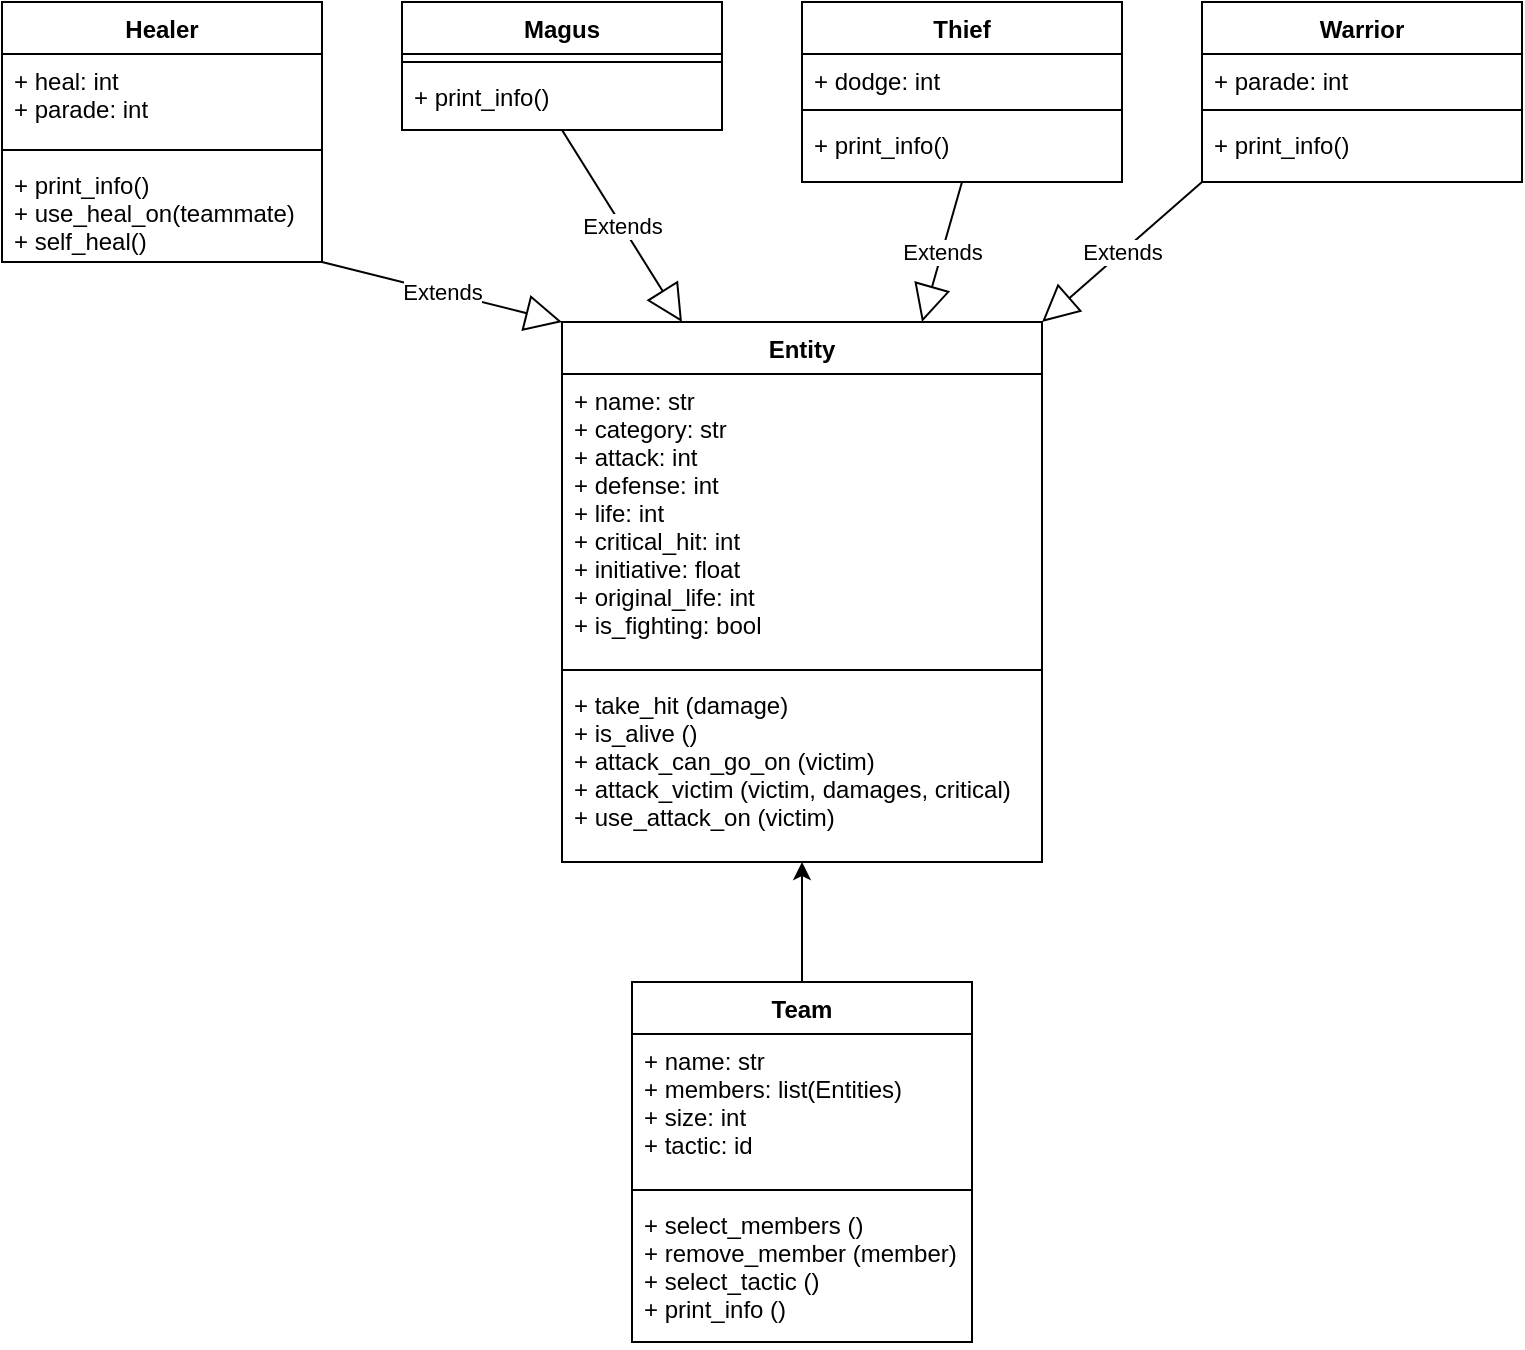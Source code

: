 <mxfile version="20.3.0" type="device"><diagram id="6Rw09W3ft10w3jE4flVF" name="Page-1"><mxGraphModel dx="932" dy="658" grid="1" gridSize="10" guides="1" tooltips="1" connect="1" arrows="1" fold="1" page="1" pageScale="1" pageWidth="827" pageHeight="1169" math="0" shadow="0"><root><mxCell id="0"/><mxCell id="1" parent="0"/><mxCell id="Ip9YsB-FPthDoGXicAgf-5" value="Entity" style="swimlane;fontStyle=1;align=center;verticalAlign=top;childLayout=stackLayout;horizontal=1;startSize=26;horizontalStack=0;resizeParent=1;resizeParentMax=0;resizeLast=0;collapsible=1;marginBottom=0;" parent="1" vertex="1"><mxGeometry x="320" y="200" width="240" height="270" as="geometry"/></mxCell><mxCell id="Ip9YsB-FPthDoGXicAgf-6" value="+ name: str&#10;+ category: str&#10;+ attack: int&#10;+ defense: int&#10;+ life: int&#10;+ critical_hit: int&#10;+ initiative: float &#10;+ original_life: int&#10;+ is_fighting: bool" style="text;strokeColor=none;fillColor=none;align=left;verticalAlign=top;spacingLeft=4;spacingRight=4;overflow=hidden;rotatable=0;points=[[0,0.5],[1,0.5]];portConstraint=eastwest;" parent="Ip9YsB-FPthDoGXicAgf-5" vertex="1"><mxGeometry y="26" width="240" height="144" as="geometry"/></mxCell><mxCell id="Ip9YsB-FPthDoGXicAgf-7" value="" style="line;strokeWidth=1;fillColor=none;align=left;verticalAlign=middle;spacingTop=-1;spacingLeft=3;spacingRight=3;rotatable=0;labelPosition=right;points=[];portConstraint=eastwest;strokeColor=inherit;" parent="Ip9YsB-FPthDoGXicAgf-5" vertex="1"><mxGeometry y="170" width="240" height="8" as="geometry"/></mxCell><mxCell id="Ip9YsB-FPthDoGXicAgf-8" value="+ take_hit (damage)&#10;+ is_alive ()&#10;+ attack_can_go_on (victim)&#10;+ attack_victim (victim, damages, critical)&#10;+ use_attack_on (victim)&#10;" style="text;strokeColor=none;fillColor=none;align=left;verticalAlign=top;spacingLeft=4;spacingRight=4;overflow=hidden;rotatable=0;points=[[0,0.5],[1,0.5]];portConstraint=eastwest;" parent="Ip9YsB-FPthDoGXicAgf-5" vertex="1"><mxGeometry y="178" width="240" height="92" as="geometry"/></mxCell><mxCell id="Ip9YsB-FPthDoGXicAgf-9" value="Healer" style="swimlane;fontStyle=1;align=center;verticalAlign=top;childLayout=stackLayout;horizontal=1;startSize=26;horizontalStack=0;resizeParent=1;resizeParentMax=0;resizeLast=0;collapsible=1;marginBottom=0;" parent="1" vertex="1"><mxGeometry x="40" y="40" width="160" height="130" as="geometry"/></mxCell><mxCell id="Ip9YsB-FPthDoGXicAgf-10" value="+ heal: int&#10;+ parade: int" style="text;strokeColor=none;fillColor=none;align=left;verticalAlign=top;spacingLeft=4;spacingRight=4;overflow=hidden;rotatable=0;points=[[0,0.5],[1,0.5]];portConstraint=eastwest;" parent="Ip9YsB-FPthDoGXicAgf-9" vertex="1"><mxGeometry y="26" width="160" height="44" as="geometry"/></mxCell><mxCell id="Ip9YsB-FPthDoGXicAgf-11" value="" style="line;strokeWidth=1;fillColor=none;align=left;verticalAlign=middle;spacingTop=-1;spacingLeft=3;spacingRight=3;rotatable=0;labelPosition=right;points=[];portConstraint=eastwest;strokeColor=inherit;" parent="Ip9YsB-FPthDoGXicAgf-9" vertex="1"><mxGeometry y="70" width="160" height="8" as="geometry"/></mxCell><mxCell id="Ip9YsB-FPthDoGXicAgf-12" value="+ print_info()&#10;+ use_heal_on(teammate)&#10;+ self_heal()" style="text;strokeColor=none;fillColor=none;align=left;verticalAlign=top;spacingLeft=4;spacingRight=4;overflow=hidden;rotatable=0;points=[[0,0.5],[1,0.5]];portConstraint=eastwest;" parent="Ip9YsB-FPthDoGXicAgf-9" vertex="1"><mxGeometry y="78" width="160" height="52" as="geometry"/></mxCell><mxCell id="Ip9YsB-FPthDoGXicAgf-17" value="Thief" style="swimlane;fontStyle=1;align=center;verticalAlign=top;childLayout=stackLayout;horizontal=1;startSize=26;horizontalStack=0;resizeParent=1;resizeParentMax=0;resizeLast=0;collapsible=1;marginBottom=0;" parent="1" vertex="1"><mxGeometry x="440" y="40" width="160" height="90" as="geometry"/></mxCell><mxCell id="Ip9YsB-FPthDoGXicAgf-18" value="+ dodge: int" style="text;strokeColor=none;fillColor=none;align=left;verticalAlign=top;spacingLeft=4;spacingRight=4;overflow=hidden;rotatable=0;points=[[0,0.5],[1,0.5]];portConstraint=eastwest;" parent="Ip9YsB-FPthDoGXicAgf-17" vertex="1"><mxGeometry y="26" width="160" height="24" as="geometry"/></mxCell><mxCell id="Ip9YsB-FPthDoGXicAgf-19" value="" style="line;strokeWidth=1;fillColor=none;align=left;verticalAlign=middle;spacingTop=-1;spacingLeft=3;spacingRight=3;rotatable=0;labelPosition=right;points=[];portConstraint=eastwest;strokeColor=inherit;" parent="Ip9YsB-FPthDoGXicAgf-17" vertex="1"><mxGeometry y="50" width="160" height="8" as="geometry"/></mxCell><mxCell id="Ip9YsB-FPthDoGXicAgf-20" value="+ print_info()" style="text;strokeColor=none;fillColor=none;align=left;verticalAlign=top;spacingLeft=4;spacingRight=4;overflow=hidden;rotatable=0;points=[[0,0.5],[1,0.5]];portConstraint=eastwest;" parent="Ip9YsB-FPthDoGXicAgf-17" vertex="1"><mxGeometry y="58" width="160" height="32" as="geometry"/></mxCell><mxCell id="Ip9YsB-FPthDoGXicAgf-21" value="Warrior" style="swimlane;fontStyle=1;align=center;verticalAlign=top;childLayout=stackLayout;horizontal=1;startSize=26;horizontalStack=0;resizeParent=1;resizeParentMax=0;resizeLast=0;collapsible=1;marginBottom=0;" parent="1" vertex="1"><mxGeometry x="640" y="40" width="160" height="90" as="geometry"/></mxCell><mxCell id="Ip9YsB-FPthDoGXicAgf-22" value="+ parade: int" style="text;strokeColor=none;fillColor=none;align=left;verticalAlign=top;spacingLeft=4;spacingRight=4;overflow=hidden;rotatable=0;points=[[0,0.5],[1,0.5]];portConstraint=eastwest;" parent="Ip9YsB-FPthDoGXicAgf-21" vertex="1"><mxGeometry y="26" width="160" height="24" as="geometry"/></mxCell><mxCell id="Ip9YsB-FPthDoGXicAgf-23" value="" style="line;strokeWidth=1;fillColor=none;align=left;verticalAlign=middle;spacingTop=-1;spacingLeft=3;spacingRight=3;rotatable=0;labelPosition=right;points=[];portConstraint=eastwest;strokeColor=inherit;" parent="Ip9YsB-FPthDoGXicAgf-21" vertex="1"><mxGeometry y="50" width="160" height="8" as="geometry"/></mxCell><mxCell id="Ip9YsB-FPthDoGXicAgf-24" value="+ print_info()" style="text;strokeColor=none;fillColor=none;align=left;verticalAlign=top;spacingLeft=4;spacingRight=4;overflow=hidden;rotatable=0;points=[[0,0.5],[1,0.5]];portConstraint=eastwest;" parent="Ip9YsB-FPthDoGXicAgf-21" vertex="1"><mxGeometry y="58" width="160" height="32" as="geometry"/></mxCell><mxCell id="Ip9YsB-FPthDoGXicAgf-25" value="Magus" style="swimlane;fontStyle=1;align=center;verticalAlign=top;childLayout=stackLayout;horizontal=1;startSize=26;horizontalStack=0;resizeParent=1;resizeParentMax=0;resizeLast=0;collapsible=1;marginBottom=0;" parent="1" vertex="1"><mxGeometry x="240" y="40" width="160" height="64" as="geometry"/></mxCell><mxCell id="Ip9YsB-FPthDoGXicAgf-27" value="" style="line;strokeWidth=1;fillColor=none;align=left;verticalAlign=middle;spacingTop=-1;spacingLeft=3;spacingRight=3;rotatable=0;labelPosition=right;points=[];portConstraint=eastwest;strokeColor=inherit;" parent="Ip9YsB-FPthDoGXicAgf-25" vertex="1"><mxGeometry y="26" width="160" height="8" as="geometry"/></mxCell><mxCell id="Ip9YsB-FPthDoGXicAgf-28" value="+ print_info()" style="text;strokeColor=none;fillColor=none;align=left;verticalAlign=top;spacingLeft=4;spacingRight=4;overflow=hidden;rotatable=0;points=[[0,0.5],[1,0.5]];portConstraint=eastwest;" parent="Ip9YsB-FPthDoGXicAgf-25" vertex="1"><mxGeometry y="34" width="160" height="30" as="geometry"/></mxCell><mxCell id="Ip9YsB-FPthDoGXicAgf-34" value="Extends" style="endArrow=block;endSize=16;endFill=0;html=1;rounded=0;exitX=1;exitY=1;exitDx=0;exitDy=0;entryX=0;entryY=0;entryDx=0;entryDy=0;" parent="1" source="Ip9YsB-FPthDoGXicAgf-9" target="Ip9YsB-FPthDoGXicAgf-5" edge="1"><mxGeometry width="160" relative="1" as="geometry"><mxPoint x="100" y="230" as="sourcePoint"/><mxPoint x="260" y="230" as="targetPoint"/></mxGeometry></mxCell><mxCell id="Ip9YsB-FPthDoGXicAgf-35" value="Extends" style="endArrow=block;endSize=16;endFill=0;html=1;rounded=0;entryX=0.25;entryY=0;entryDx=0;entryDy=0;exitX=0.5;exitY=1;exitDx=0;exitDy=0;" parent="1" source="Ip9YsB-FPthDoGXicAgf-25" target="Ip9YsB-FPthDoGXicAgf-5" edge="1"><mxGeometry width="160" relative="1" as="geometry"><mxPoint x="340" y="100" as="sourcePoint"/><mxPoint x="334" y="259" as="targetPoint"/></mxGeometry></mxCell><mxCell id="Ip9YsB-FPthDoGXicAgf-36" value="Extends" style="endArrow=block;endSize=16;endFill=0;html=1;rounded=0;entryX=0.75;entryY=0;entryDx=0;entryDy=0;exitX=0.5;exitY=1;exitDx=0;exitDy=0;" parent="1" source="Ip9YsB-FPthDoGXicAgf-17" target="Ip9YsB-FPthDoGXicAgf-5" edge="1"><mxGeometry width="160" relative="1" as="geometry"><mxPoint x="140" y="340" as="sourcePoint"/><mxPoint x="344" y="269" as="targetPoint"/></mxGeometry></mxCell><mxCell id="Ip9YsB-FPthDoGXicAgf-37" value="Extends" style="endArrow=block;endSize=16;endFill=0;html=1;rounded=0;entryX=1;entryY=0;entryDx=0;entryDy=0;exitX=0;exitY=1;exitDx=0;exitDy=0;" parent="1" source="Ip9YsB-FPthDoGXicAgf-21" target="Ip9YsB-FPthDoGXicAgf-5" edge="1"><mxGeometry width="160" relative="1" as="geometry"><mxPoint x="150" y="350" as="sourcePoint"/><mxPoint x="354" y="279" as="targetPoint"/></mxGeometry></mxCell><mxCell id="j2uVheCuITWWvDULSPna-1" value="Team" style="swimlane;fontStyle=1;align=center;verticalAlign=top;childLayout=stackLayout;horizontal=1;startSize=26;horizontalStack=0;resizeParent=1;resizeParentMax=0;resizeLast=0;collapsible=1;marginBottom=0;" parent="1" vertex="1"><mxGeometry x="355" y="530" width="170" height="180" as="geometry"/></mxCell><mxCell id="j2uVheCuITWWvDULSPna-2" value="+ name: str&#10;+ members: list(Entities)&#10;+ size: int&#10;+ tactic: id" style="text;strokeColor=none;fillColor=none;align=left;verticalAlign=top;spacingLeft=4;spacingRight=4;overflow=hidden;rotatable=0;points=[[0,0.5],[1,0.5]];portConstraint=eastwest;" parent="j2uVheCuITWWvDULSPna-1" vertex="1"><mxGeometry y="26" width="170" height="74" as="geometry"/></mxCell><mxCell id="j2uVheCuITWWvDULSPna-3" value="" style="line;strokeWidth=1;fillColor=none;align=left;verticalAlign=middle;spacingTop=-1;spacingLeft=3;spacingRight=3;rotatable=0;labelPosition=right;points=[];portConstraint=eastwest;strokeColor=inherit;" parent="j2uVheCuITWWvDULSPna-1" vertex="1"><mxGeometry y="100" width="170" height="8" as="geometry"/></mxCell><mxCell id="j2uVheCuITWWvDULSPna-4" value="+ select_members ()&#10;+ remove_member (member)&#10;+ select_tactic ()&#10;+ print_info ()" style="text;strokeColor=none;fillColor=none;align=left;verticalAlign=top;spacingLeft=4;spacingRight=4;overflow=hidden;rotatable=0;points=[[0,0.5],[1,0.5]];portConstraint=eastwest;" parent="j2uVheCuITWWvDULSPna-1" vertex="1"><mxGeometry y="108" width="170" height="72" as="geometry"/></mxCell><mxCell id="-ErRgw7gViHstIN0n3ma-1" value="" style="endArrow=classic;html=1;rounded=0;exitX=0.5;exitY=0;exitDx=0;exitDy=0;entryX=0.5;entryY=1;entryDx=0;entryDy=0;entryPerimeter=0;" edge="1" parent="1" source="j2uVheCuITWWvDULSPna-1" target="Ip9YsB-FPthDoGXicAgf-8"><mxGeometry width="50" height="50" relative="1" as="geometry"><mxPoint x="390" y="430" as="sourcePoint"/><mxPoint x="440" y="470" as="targetPoint"/></mxGeometry></mxCell></root></mxGraphModel></diagram></mxfile>